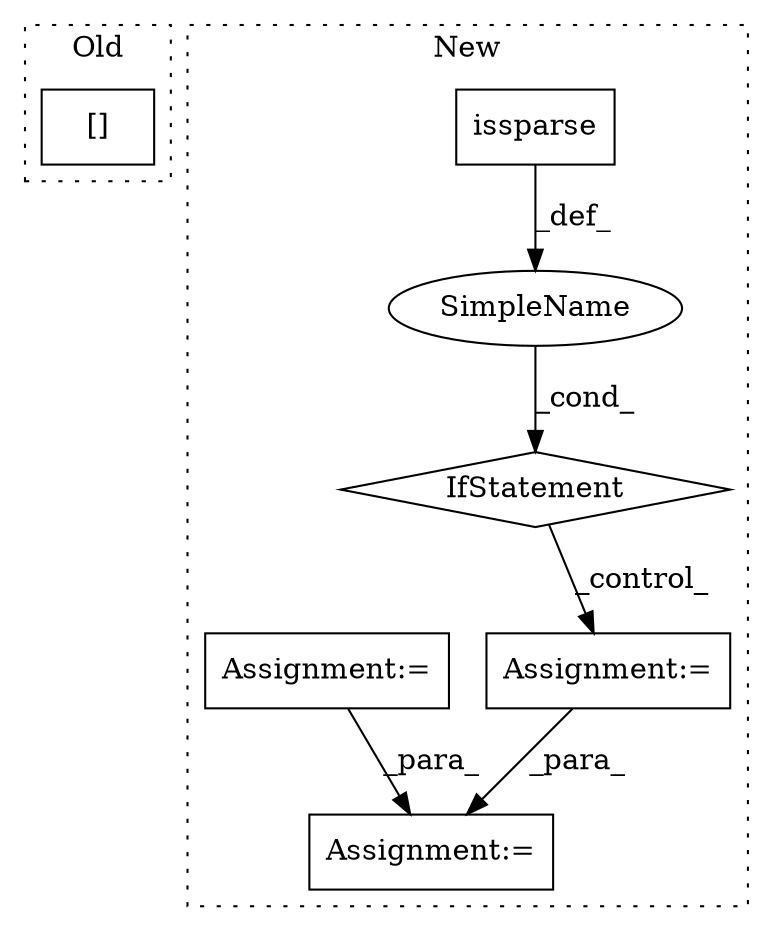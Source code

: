 digraph G {
subgraph cluster0 {
1 [label="[]" a="2" s="3296,3323" l="12,2" shape="box"];
label = "Old";
style="dotted";
}
subgraph cluster1 {
2 [label="issparse" a="32" s="1294,1305" l="9,1" shape="box"];
3 [label="IfStatement" a="25" s="1266,1306" l="4,2" shape="diamond"];
4 [label="Assignment:=" a="7" s="1318" l="1" shape="box"];
5 [label="SimpleName" a="42" s="" l="" shape="ellipse"];
6 [label="Assignment:=" a="7" s="1550" l="1" shape="box"];
7 [label="Assignment:=" a="7" s="1233" l="1" shape="box"];
label = "New";
style="dotted";
}
2 -> 5 [label="_def_"];
3 -> 4 [label="_control_"];
4 -> 6 [label="_para_"];
5 -> 3 [label="_cond_"];
7 -> 6 [label="_para_"];
}